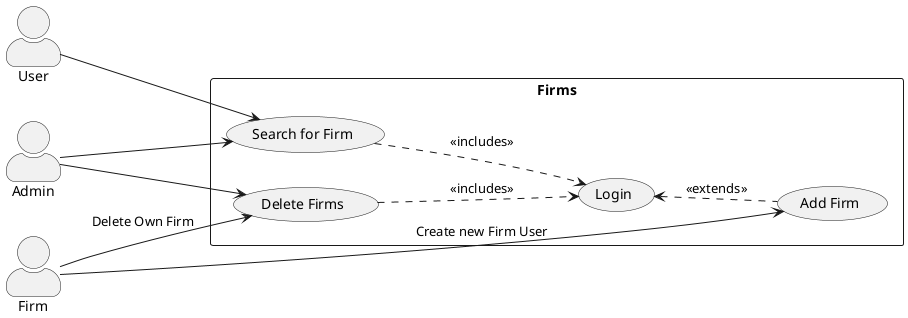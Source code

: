 @startuml
'https://plantuml.com/use-case-diagram
left to right direction
skinparam actorStyle awesome
skinparam packageStyle rect

actor "Admin" as admin
actor "User" as user
actor "Firm" as firm

rectangle "Firms" {
    usecase "Search for Firm" as view_firms
    usecase "Add Firm" as add_firm
    usecase "Delete Firms" as delete_firm

    usecase "Login" as login

    login <.. add_firm : <<extends>>

    view_firms ..> login : <<includes>>
    delete_firm ..> login : <<includes>>
}

' Admin
admin --> view_firms
admin --> delete_firm

' Firm
firm --> add_firm : "Create new Firm User"
firm --> delete_firm : "Delete Own Firm"

' User
user --> view_firms

@enduml